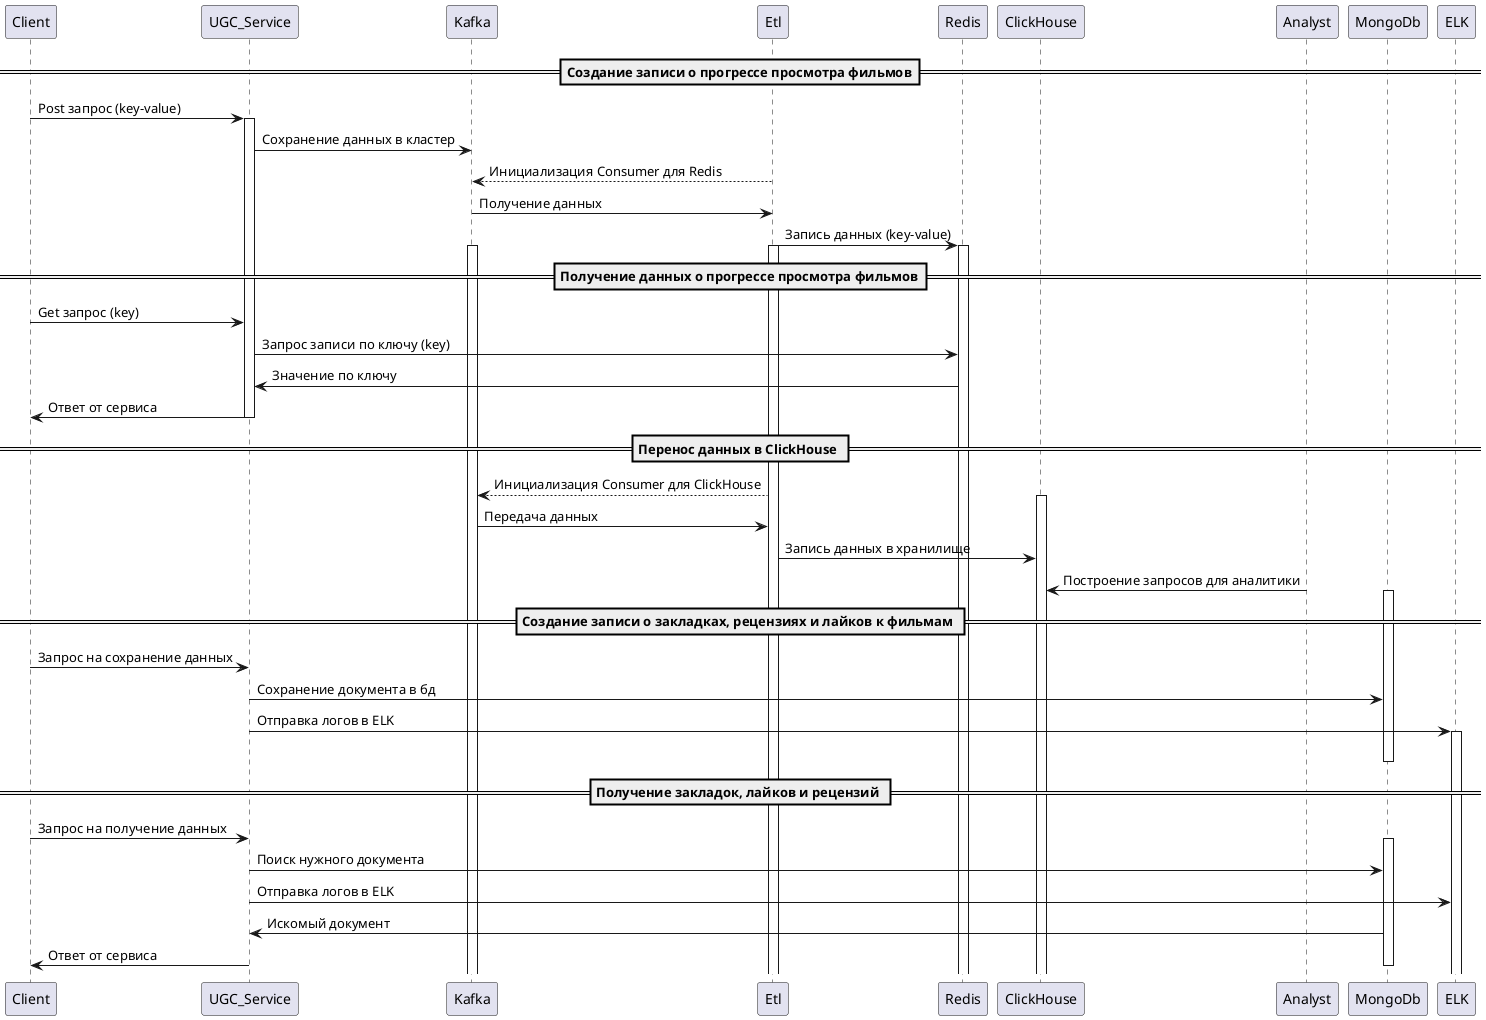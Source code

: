 @startuml
== Создание записи о прогрессе просмотра фильмов==

Client -> UGC_Service: Post запрос (key-value)
activate UGC_Service
UGC_Service -> Kafka: Сохранение данных в кластер
Etl --> Kafka: Инициализация Consumer для Redis
Kafka -> Etl: Получение данных
Etl -> Redis: Запись данных (key-value)
activate Etl
activate Kafka
activate Redis

== Получение данных о прогрессе просмотра фильмов==
Client -> UGC_Service: Get запрос (key)
UGC_Service -> Redis: Запрос записи по ключу (key)
Redis -> UGC_Service: Значение по ключу
UGC_Service -> Client: Ответ от сервиса
deactivate UGC_Service

== Перенос данных в ClickHouse ==

Etl --> Kafka: Инициализация Consumer для ClickHouse
activate ClickHouse
Kafka -> Etl: Передача данных
Etl -> ClickHouse: Запись данных в хранилище
Analyst -> ClickHouse: Построение запросов для аналитики

== Создание записи о закладках, рецензиях и лайков к фильмам ==

activate MongoDb
Client -> UGC_Service: Запрос на сохранение данных
UGC_Service -> MongoDb: Сохранение документа в бд
UGC_Service -> ELK: Отправка логов в ELK
activate ELK
deactivate MongoDb

== Получение закладок, лайков и рецензий ==

Client -> UGC_Service: Запрос на получение данных
activate MongoDb
UGC_Service -> MongoDb: Поиск нужного документа
UGC_Service -> ELK: Отправка логов в ELK
MongoDb -> UGC_Service: Искомый документ
UGC_Service -> Client: Ответ от сервиса 
deactivate MongoDb

@enduml